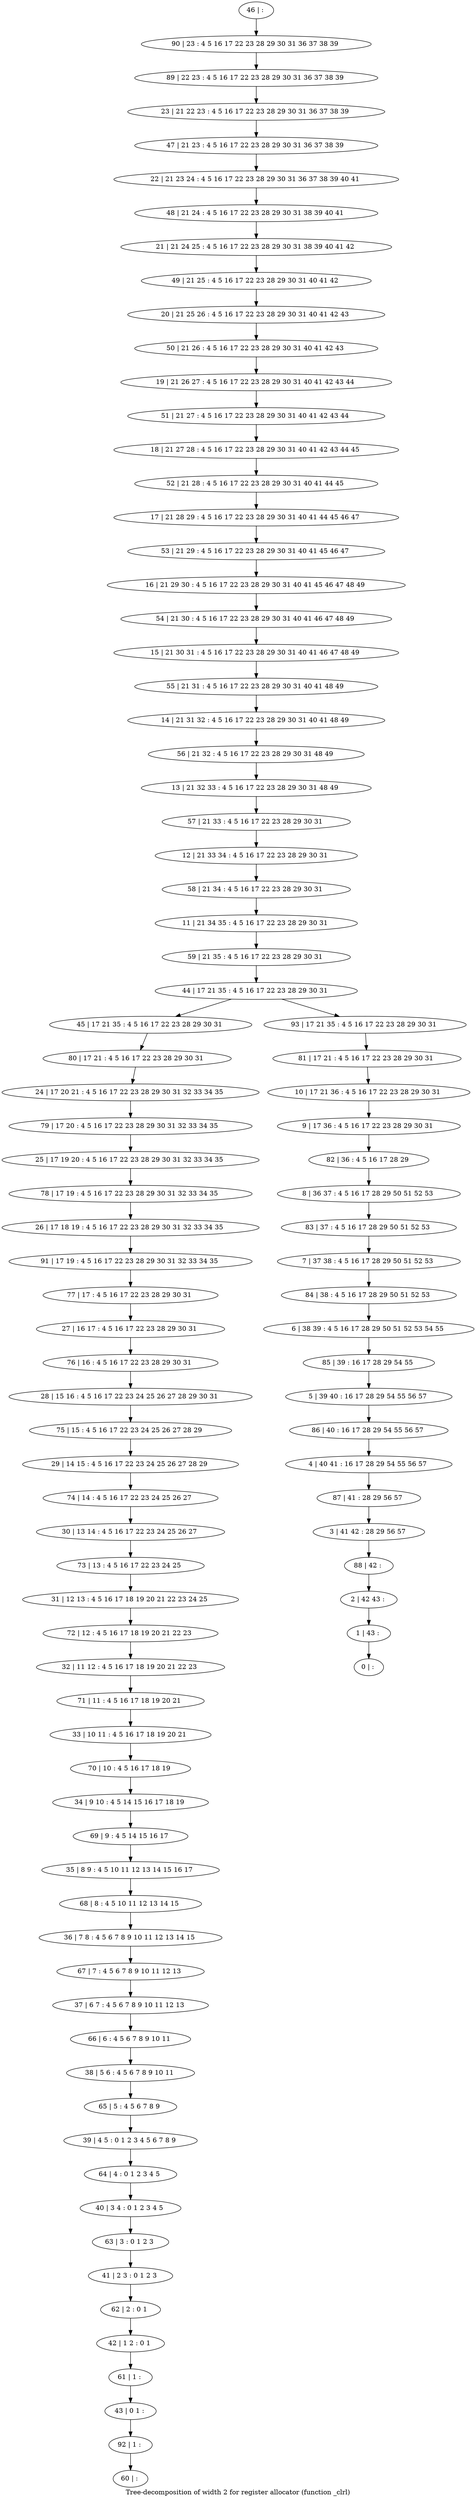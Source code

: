 digraph G {
graph [label="Tree-decomposition of width 2 for register allocator (function _clrl)"]
0[label="0 | : "];
1[label="1 | 43 : "];
2[label="2 | 42 43 : "];
3[label="3 | 41 42 : 28 29 56 57 "];
4[label="4 | 40 41 : 16 17 28 29 54 55 56 57 "];
5[label="5 | 39 40 : 16 17 28 29 54 55 56 57 "];
6[label="6 | 38 39 : 4 5 16 17 28 29 50 51 52 53 54 55 "];
7[label="7 | 37 38 : 4 5 16 17 28 29 50 51 52 53 "];
8[label="8 | 36 37 : 4 5 16 17 28 29 50 51 52 53 "];
9[label="9 | 17 36 : 4 5 16 17 22 23 28 29 30 31 "];
10[label="10 | 17 21 36 : 4 5 16 17 22 23 28 29 30 31 "];
11[label="11 | 21 34 35 : 4 5 16 17 22 23 28 29 30 31 "];
12[label="12 | 21 33 34 : 4 5 16 17 22 23 28 29 30 31 "];
13[label="13 | 21 32 33 : 4 5 16 17 22 23 28 29 30 31 48 49 "];
14[label="14 | 21 31 32 : 4 5 16 17 22 23 28 29 30 31 40 41 48 49 "];
15[label="15 | 21 30 31 : 4 5 16 17 22 23 28 29 30 31 40 41 46 47 48 49 "];
16[label="16 | 21 29 30 : 4 5 16 17 22 23 28 29 30 31 40 41 45 46 47 48 49 "];
17[label="17 | 21 28 29 : 4 5 16 17 22 23 28 29 30 31 40 41 44 45 46 47 "];
18[label="18 | 21 27 28 : 4 5 16 17 22 23 28 29 30 31 40 41 42 43 44 45 "];
19[label="19 | 21 26 27 : 4 5 16 17 22 23 28 29 30 31 40 41 42 43 44 "];
20[label="20 | 21 25 26 : 4 5 16 17 22 23 28 29 30 31 40 41 42 43 "];
21[label="21 | 21 24 25 : 4 5 16 17 22 23 28 29 30 31 38 39 40 41 42 "];
22[label="22 | 21 23 24 : 4 5 16 17 22 23 28 29 30 31 36 37 38 39 40 41 "];
23[label="23 | 21 22 23 : 4 5 16 17 22 23 28 29 30 31 36 37 38 39 "];
24[label="24 | 17 20 21 : 4 5 16 17 22 23 28 29 30 31 32 33 34 35 "];
25[label="25 | 17 19 20 : 4 5 16 17 22 23 28 29 30 31 32 33 34 35 "];
26[label="26 | 17 18 19 : 4 5 16 17 22 23 28 29 30 31 32 33 34 35 "];
27[label="27 | 16 17 : 4 5 16 17 22 23 28 29 30 31 "];
28[label="28 | 15 16 : 4 5 16 17 22 23 24 25 26 27 28 29 30 31 "];
29[label="29 | 14 15 : 4 5 16 17 22 23 24 25 26 27 28 29 "];
30[label="30 | 13 14 : 4 5 16 17 22 23 24 25 26 27 "];
31[label="31 | 12 13 : 4 5 16 17 18 19 20 21 22 23 24 25 "];
32[label="32 | 11 12 : 4 5 16 17 18 19 20 21 22 23 "];
33[label="33 | 10 11 : 4 5 16 17 18 19 20 21 "];
34[label="34 | 9 10 : 4 5 14 15 16 17 18 19 "];
35[label="35 | 8 9 : 4 5 10 11 12 13 14 15 16 17 "];
36[label="36 | 7 8 : 4 5 6 7 8 9 10 11 12 13 14 15 "];
37[label="37 | 6 7 : 4 5 6 7 8 9 10 11 12 13 "];
38[label="38 | 5 6 : 4 5 6 7 8 9 10 11 "];
39[label="39 | 4 5 : 0 1 2 3 4 5 6 7 8 9 "];
40[label="40 | 3 4 : 0 1 2 3 4 5 "];
41[label="41 | 2 3 : 0 1 2 3 "];
42[label="42 | 1 2 : 0 1 "];
43[label="43 | 0 1 : "];
44[label="44 | 17 21 35 : 4 5 16 17 22 23 28 29 30 31 "];
45[label="45 | 17 21 35 : 4 5 16 17 22 23 28 29 30 31 "];
46[label="46 | : "];
47[label="47 | 21 23 : 4 5 16 17 22 23 28 29 30 31 36 37 38 39 "];
48[label="48 | 21 24 : 4 5 16 17 22 23 28 29 30 31 38 39 40 41 "];
49[label="49 | 21 25 : 4 5 16 17 22 23 28 29 30 31 40 41 42 "];
50[label="50 | 21 26 : 4 5 16 17 22 23 28 29 30 31 40 41 42 43 "];
51[label="51 | 21 27 : 4 5 16 17 22 23 28 29 30 31 40 41 42 43 44 "];
52[label="52 | 21 28 : 4 5 16 17 22 23 28 29 30 31 40 41 44 45 "];
53[label="53 | 21 29 : 4 5 16 17 22 23 28 29 30 31 40 41 45 46 47 "];
54[label="54 | 21 30 : 4 5 16 17 22 23 28 29 30 31 40 41 46 47 48 49 "];
55[label="55 | 21 31 : 4 5 16 17 22 23 28 29 30 31 40 41 48 49 "];
56[label="56 | 21 32 : 4 5 16 17 22 23 28 29 30 31 48 49 "];
57[label="57 | 21 33 : 4 5 16 17 22 23 28 29 30 31 "];
58[label="58 | 21 34 : 4 5 16 17 22 23 28 29 30 31 "];
59[label="59 | 21 35 : 4 5 16 17 22 23 28 29 30 31 "];
60[label="60 | : "];
61[label="61 | 1 : "];
62[label="62 | 2 : 0 1 "];
63[label="63 | 3 : 0 1 2 3 "];
64[label="64 | 4 : 0 1 2 3 4 5 "];
65[label="65 | 5 : 4 5 6 7 8 9 "];
66[label="66 | 6 : 4 5 6 7 8 9 10 11 "];
67[label="67 | 7 : 4 5 6 7 8 9 10 11 12 13 "];
68[label="68 | 8 : 4 5 10 11 12 13 14 15 "];
69[label="69 | 9 : 4 5 14 15 16 17 "];
70[label="70 | 10 : 4 5 16 17 18 19 "];
71[label="71 | 11 : 4 5 16 17 18 19 20 21 "];
72[label="72 | 12 : 4 5 16 17 18 19 20 21 22 23 "];
73[label="73 | 13 : 4 5 16 17 22 23 24 25 "];
74[label="74 | 14 : 4 5 16 17 22 23 24 25 26 27 "];
75[label="75 | 15 : 4 5 16 17 22 23 24 25 26 27 28 29 "];
76[label="76 | 16 : 4 5 16 17 22 23 28 29 30 31 "];
77[label="77 | 17 : 4 5 16 17 22 23 28 29 30 31 "];
78[label="78 | 17 19 : 4 5 16 17 22 23 28 29 30 31 32 33 34 35 "];
79[label="79 | 17 20 : 4 5 16 17 22 23 28 29 30 31 32 33 34 35 "];
80[label="80 | 17 21 : 4 5 16 17 22 23 28 29 30 31 "];
81[label="81 | 17 21 : 4 5 16 17 22 23 28 29 30 31 "];
82[label="82 | 36 : 4 5 16 17 28 29 "];
83[label="83 | 37 : 4 5 16 17 28 29 50 51 52 53 "];
84[label="84 | 38 : 4 5 16 17 28 29 50 51 52 53 "];
85[label="85 | 39 : 16 17 28 29 54 55 "];
86[label="86 | 40 : 16 17 28 29 54 55 56 57 "];
87[label="87 | 41 : 28 29 56 57 "];
88[label="88 | 42 : "];
89[label="89 | 22 23 : 4 5 16 17 22 23 28 29 30 31 36 37 38 39 "];
90[label="90 | 23 : 4 5 16 17 22 23 28 29 30 31 36 37 38 39 "];
91[label="91 | 17 19 : 4 5 16 17 22 23 28 29 30 31 32 33 34 35 "];
92[label="92 | 1 : "];
93[label="93 | 17 21 35 : 4 5 16 17 22 23 28 29 30 31 "];
61->43 ;
42->61 ;
62->42 ;
41->62 ;
63->41 ;
40->63 ;
64->40 ;
39->64 ;
65->39 ;
38->65 ;
66->38 ;
37->66 ;
67->37 ;
36->67 ;
68->36 ;
35->68 ;
69->35 ;
34->69 ;
70->34 ;
33->70 ;
71->33 ;
32->71 ;
72->32 ;
31->72 ;
73->31 ;
30->73 ;
74->30 ;
29->74 ;
75->29 ;
28->75 ;
76->28 ;
27->76 ;
77->27 ;
78->26 ;
25->78 ;
79->25 ;
24->79 ;
80->24 ;
45->80 ;
91->77 ;
26->91 ;
92->60 ;
43->92 ;
46->90 ;
90->89 ;
89->23 ;
23->47 ;
47->22 ;
22->48 ;
48->21 ;
21->49 ;
49->20 ;
20->50 ;
50->19 ;
19->51 ;
51->18 ;
18->52 ;
52->17 ;
17->53 ;
53->16 ;
16->54 ;
54->15 ;
15->55 ;
55->14 ;
14->56 ;
56->13 ;
13->57 ;
57->12 ;
12->58 ;
58->11 ;
11->59 ;
59->44 ;
81->10 ;
10->9 ;
9->82 ;
82->8 ;
8->83 ;
83->7 ;
7->84 ;
84->6 ;
6->85 ;
85->5 ;
5->86 ;
86->4 ;
4->87 ;
87->3 ;
3->88 ;
88->2 ;
2->1 ;
1->0 ;
93->81 ;
44->45 ;
44->93 ;
}
